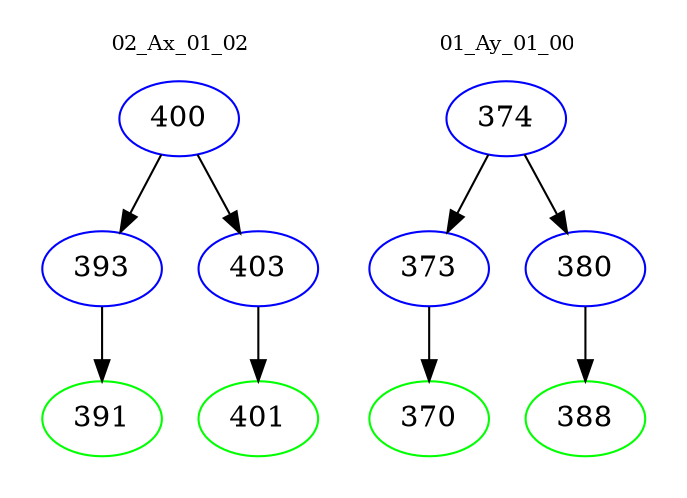 digraph{
subgraph cluster_0 {
color = white
label = "02_Ax_01_02";
fontsize=10;
T0_400 [label="400", color="blue"]
T0_400 -> T0_393 [color="black"]
T0_393 [label="393", color="blue"]
T0_393 -> T0_391 [color="black"]
T0_391 [label="391", color="green"]
T0_400 -> T0_403 [color="black"]
T0_403 [label="403", color="blue"]
T0_403 -> T0_401 [color="black"]
T0_401 [label="401", color="green"]
}
subgraph cluster_1 {
color = white
label = "01_Ay_01_00";
fontsize=10;
T1_374 [label="374", color="blue"]
T1_374 -> T1_373 [color="black"]
T1_373 [label="373", color="blue"]
T1_373 -> T1_370 [color="black"]
T1_370 [label="370", color="green"]
T1_374 -> T1_380 [color="black"]
T1_380 [label="380", color="blue"]
T1_380 -> T1_388 [color="black"]
T1_388 [label="388", color="green"]
}
}
